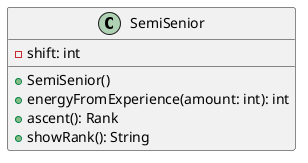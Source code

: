 @startuml

class SemiSenior {
    -shift: int
    +SemiSenior()
    +energyFromExperience(amount: int): int
    +ascent(): Rank
    +showRank(): String
}

@enduml